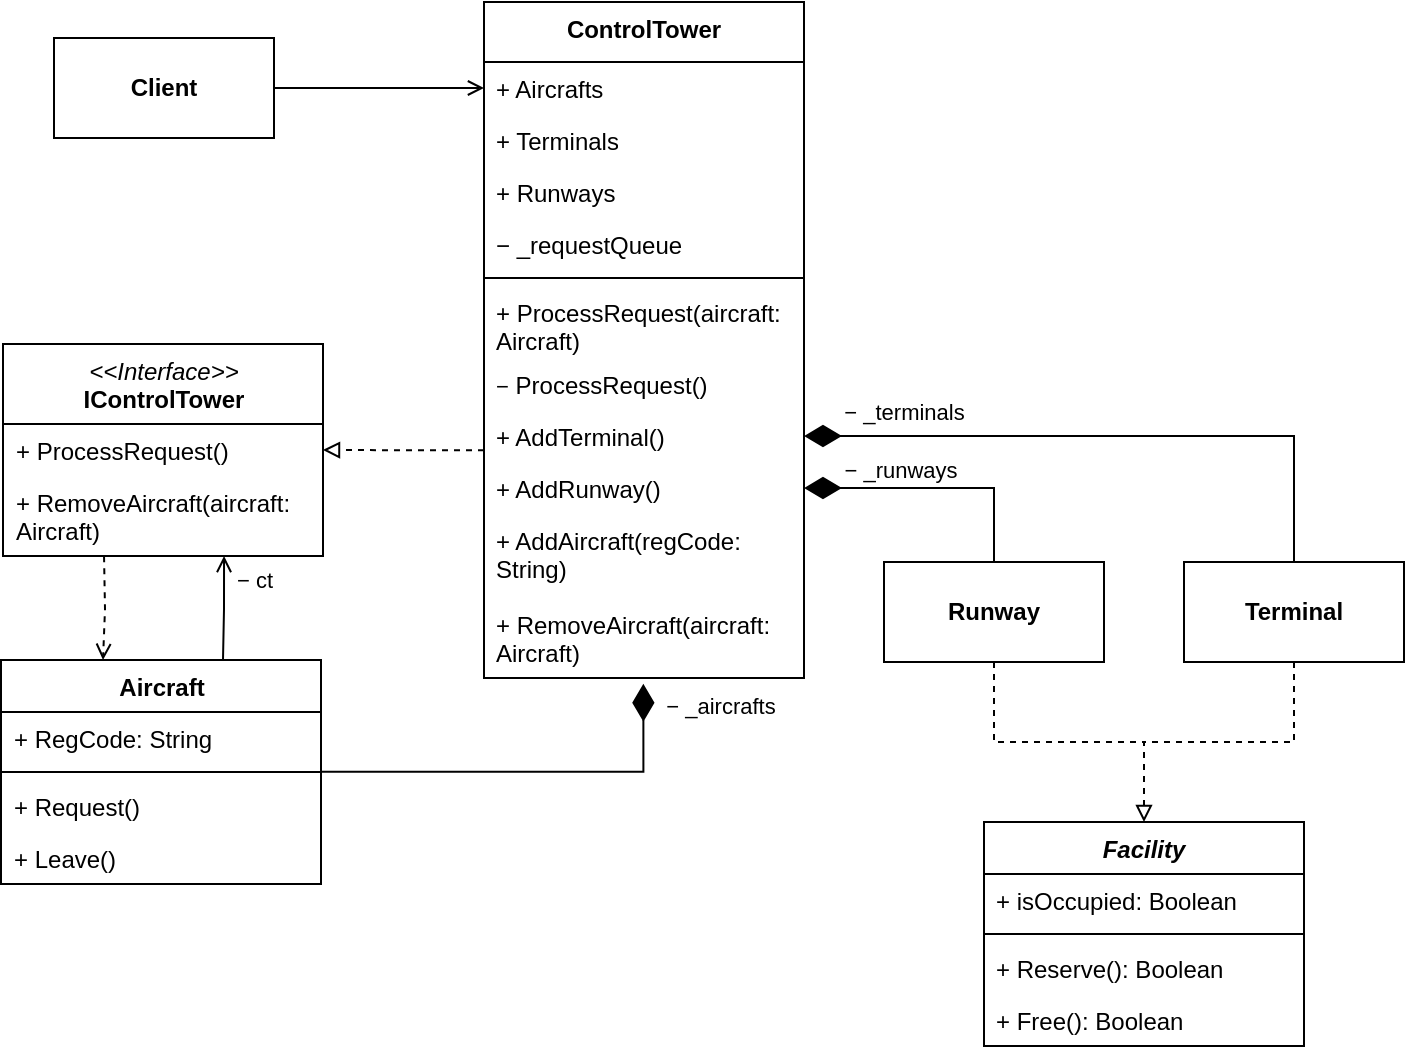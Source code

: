 <mxfile version="26.1.3">
  <diagram name="Страница — 1" id="-ib7266EB5S8g2tcUZhr">
    <mxGraphModel dx="2875" dy="670" grid="1" gridSize="10" guides="1" tooltips="1" connect="1" arrows="1" fold="1" page="1" pageScale="1" pageWidth="827" pageHeight="1169" math="0" shadow="0">
      <root>
        <mxCell id="0" />
        <mxCell id="1" parent="0" />
        <mxCell id="kHLHkiWtOestk78m9944-14" value="&lt;i style=&quot;font-weight: 400;&quot;&gt;&amp;lt;&amp;lt;Interface&amp;gt;&amp;gt;&lt;/i&gt;&lt;br&gt;IControlTower" style="swimlane;fontStyle=1;align=center;verticalAlign=top;childLayout=stackLayout;horizontal=1;startSize=40;horizontalStack=0;resizeParent=1;resizeParentMax=0;resizeLast=0;collapsible=1;marginBottom=0;whiteSpace=wrap;html=1;" parent="1" vertex="1">
          <mxGeometry x="-1600.5" y="211" width="160" height="106" as="geometry" />
        </mxCell>
        <mxCell id="kHLHkiWtOestk78m9944-17" value="+ ProcessRequest()" style="text;strokeColor=none;fillColor=none;align=left;verticalAlign=top;spacingLeft=4;spacingRight=4;overflow=hidden;rotatable=0;points=[[0,0.5],[1,0.5]];portConstraint=eastwest;whiteSpace=wrap;html=1;" parent="kHLHkiWtOestk78m9944-14" vertex="1">
          <mxGeometry y="40" width="160" height="26" as="geometry" />
        </mxCell>
        <mxCell id="40kV6uAOplDrr8OEuX_--26" value="+ RemoveAircraft(aircraft: Aircraft)" style="text;strokeColor=none;fillColor=none;align=left;verticalAlign=top;spacingLeft=4;spacingRight=4;overflow=hidden;rotatable=0;points=[[0,0.5],[1,0.5]];portConstraint=eastwest;whiteSpace=wrap;html=1;" parent="kHLHkiWtOestk78m9944-14" vertex="1">
          <mxGeometry y="66" width="160" height="40" as="geometry" />
        </mxCell>
        <mxCell id="kHLHkiWtOestk78m9944-18" value="Aircraft" style="swimlane;fontStyle=1;align=center;verticalAlign=top;childLayout=stackLayout;horizontal=1;startSize=26;horizontalStack=0;resizeParent=1;resizeParentMax=0;resizeLast=0;collapsible=1;marginBottom=0;whiteSpace=wrap;html=1;" parent="1" vertex="1">
          <mxGeometry x="-1601.5" y="369" width="160" height="112" as="geometry" />
        </mxCell>
        <mxCell id="kHLHkiWtOestk78m9944-19" value="+ RegCode: String" style="text;strokeColor=none;fillColor=none;align=left;verticalAlign=top;spacingLeft=4;spacingRight=4;overflow=hidden;rotatable=0;points=[[0,0.5],[1,0.5]];portConstraint=eastwest;whiteSpace=wrap;html=1;" parent="kHLHkiWtOestk78m9944-18" vertex="1">
          <mxGeometry y="26" width="160" height="26" as="geometry" />
        </mxCell>
        <mxCell id="kHLHkiWtOestk78m9944-20" value="" style="line;strokeWidth=1;fillColor=none;align=left;verticalAlign=middle;spacingTop=-1;spacingLeft=3;spacingRight=3;rotatable=0;labelPosition=right;points=[];portConstraint=eastwest;strokeColor=inherit;" parent="kHLHkiWtOestk78m9944-18" vertex="1">
          <mxGeometry y="52" width="160" height="8" as="geometry" />
        </mxCell>
        <mxCell id="kHLHkiWtOestk78m9944-21" value="+ Request()" style="text;strokeColor=none;fillColor=none;align=left;verticalAlign=top;spacingLeft=4;spacingRight=4;overflow=hidden;rotatable=0;points=[[0,0.5],[1,0.5]];portConstraint=eastwest;whiteSpace=wrap;html=1;" parent="kHLHkiWtOestk78m9944-18" vertex="1">
          <mxGeometry y="60" width="160" height="26" as="geometry" />
        </mxCell>
        <mxCell id="6dReb3-XUtOYC0sEp73R-54" value="+ Leave()" style="text;strokeColor=none;fillColor=none;align=left;verticalAlign=top;spacingLeft=4;spacingRight=4;overflow=hidden;rotatable=0;points=[[0,0.5],[1,0.5]];portConstraint=eastwest;whiteSpace=wrap;html=1;" parent="kHLHkiWtOestk78m9944-18" vertex="1">
          <mxGeometry y="86" width="160" height="26" as="geometry" />
        </mxCell>
        <mxCell id="6dReb3-XUtOYC0sEp73R-25" value="&lt;i&gt;Facility&lt;/i&gt;" style="swimlane;fontStyle=1;align=center;verticalAlign=top;childLayout=stackLayout;horizontal=1;startSize=26;horizontalStack=0;resizeParent=1;resizeParentMax=0;resizeLast=0;collapsible=1;marginBottom=0;whiteSpace=wrap;html=1;" parent="1" vertex="1">
          <mxGeometry x="-1110" y="450" width="160" height="112" as="geometry" />
        </mxCell>
        <mxCell id="6dReb3-XUtOYC0sEp73R-26" value="+&amp;nbsp;isOccupied: Boolean" style="text;strokeColor=none;fillColor=none;align=left;verticalAlign=top;spacingLeft=4;spacingRight=4;overflow=hidden;rotatable=0;points=[[0,0.5],[1,0.5]];portConstraint=eastwest;whiteSpace=wrap;html=1;" parent="6dReb3-XUtOYC0sEp73R-25" vertex="1">
          <mxGeometry y="26" width="160" height="26" as="geometry" />
        </mxCell>
        <mxCell id="6dReb3-XUtOYC0sEp73R-27" value="" style="line;strokeWidth=1;fillColor=none;align=left;verticalAlign=middle;spacingTop=-1;spacingLeft=3;spacingRight=3;rotatable=0;labelPosition=right;points=[];portConstraint=eastwest;strokeColor=inherit;" parent="6dReb3-XUtOYC0sEp73R-25" vertex="1">
          <mxGeometry y="52" width="160" height="8" as="geometry" />
        </mxCell>
        <mxCell id="6dReb3-XUtOYC0sEp73R-28" value="+ Reserve(): Boolean" style="text;strokeColor=none;fillColor=none;align=left;verticalAlign=top;spacingLeft=4;spacingRight=4;overflow=hidden;rotatable=0;points=[[0,0.5],[1,0.5]];portConstraint=eastwest;whiteSpace=wrap;html=1;" parent="6dReb3-XUtOYC0sEp73R-25" vertex="1">
          <mxGeometry y="60" width="160" height="26" as="geometry" />
        </mxCell>
        <mxCell id="6dReb3-XUtOYC0sEp73R-29" value="+ Free(): Boolean" style="text;strokeColor=none;fillColor=none;align=left;verticalAlign=top;spacingLeft=4;spacingRight=4;overflow=hidden;rotatable=0;points=[[0,0.5],[1,0.5]];portConstraint=eastwest;whiteSpace=wrap;html=1;" parent="6dReb3-XUtOYC0sEp73R-25" vertex="1">
          <mxGeometry y="86" width="160" height="26" as="geometry" />
        </mxCell>
        <mxCell id="6dReb3-XUtOYC0sEp73R-38" style="edgeStyle=orthogonalEdgeStyle;rounded=0;orthogonalLoop=1;jettySize=auto;html=1;entryX=0.5;entryY=0;entryDx=0;entryDy=0;dashed=1;endArrow=block;endFill=0;" parent="1" source="6dReb3-XUtOYC0sEp73R-31" target="6dReb3-XUtOYC0sEp73R-25" edge="1">
          <mxGeometry relative="1" as="geometry" />
        </mxCell>
        <mxCell id="40kV6uAOplDrr8OEuX_--13" style="edgeStyle=orthogonalEdgeStyle;rounded=0;orthogonalLoop=1;jettySize=auto;html=1;entryX=1;entryY=0.5;entryDx=0;entryDy=0;endArrow=diamondThin;endFill=1;endSize=16;" parent="1" source="6dReb3-XUtOYC0sEp73R-31" target="40kV6uAOplDrr8OEuX_--6" edge="1">
          <mxGeometry relative="1" as="geometry" />
        </mxCell>
        <mxCell id="40kV6uAOplDrr8OEuX_--17" value="− _runways" style="edgeLabel;html=1;align=center;verticalAlign=middle;resizable=0;points=[];" parent="40kV6uAOplDrr8OEuX_--13" vertex="1" connectable="0">
          <mxGeometry x="0.771" y="-1" relative="1" as="geometry">
            <mxPoint x="33" y="-8" as="offset" />
          </mxGeometry>
        </mxCell>
        <mxCell id="6dReb3-XUtOYC0sEp73R-31" value="&lt;span style=&quot;font-weight: 700;&quot;&gt;Runway&lt;/span&gt;" style="html=1;whiteSpace=wrap;" parent="1" vertex="1">
          <mxGeometry x="-1160" y="320" width="110" height="50" as="geometry" />
        </mxCell>
        <mxCell id="6dReb3-XUtOYC0sEp73R-40" style="edgeStyle=orthogonalEdgeStyle;rounded=0;orthogonalLoop=1;jettySize=auto;html=1;endArrow=none;startFill=0;dashed=1;" parent="1" source="6dReb3-XUtOYC0sEp73R-32" edge="1">
          <mxGeometry relative="1" as="geometry">
            <mxPoint x="-1030" y="410" as="targetPoint" />
            <Array as="points">
              <mxPoint x="-955" y="410" />
            </Array>
          </mxGeometry>
        </mxCell>
        <mxCell id="40kV6uAOplDrr8OEuX_--14" style="edgeStyle=orthogonalEdgeStyle;rounded=0;orthogonalLoop=1;jettySize=auto;html=1;entryX=1;entryY=0.5;entryDx=0;entryDy=0;endArrow=diamondThin;endFill=1;endSize=16;" parent="1" source="6dReb3-XUtOYC0sEp73R-32" target="40kV6uAOplDrr8OEuX_--7" edge="1">
          <mxGeometry relative="1" as="geometry" />
        </mxCell>
        <mxCell id="40kV6uAOplDrr8OEuX_--15" value="− _terminals" style="edgeLabel;align=center;verticalAlign=middle;resizable=0;points=[];horizontal=1;" parent="40kV6uAOplDrr8OEuX_--14" vertex="1" connectable="0">
          <mxGeometry x="0.852" y="-2" relative="1" as="geometry">
            <mxPoint x="27" y="-11" as="offset" />
          </mxGeometry>
        </mxCell>
        <mxCell id="6dReb3-XUtOYC0sEp73R-32" value="&lt;span style=&quot;font-weight: 700;&quot;&gt;Terminal&lt;/span&gt;" style="html=1;whiteSpace=wrap;" parent="1" vertex="1">
          <mxGeometry x="-1010" y="320" width="110" height="50" as="geometry" />
        </mxCell>
        <mxCell id="40kV6uAOplDrr8OEuX_--2" value="ControlTower" style="swimlane;fontStyle=1;align=center;verticalAlign=top;childLayout=stackLayout;horizontal=1;startSize=30;horizontalStack=0;resizeParent=1;resizeParentMax=0;resizeLast=0;collapsible=1;marginBottom=0;whiteSpace=wrap;html=1;" parent="1" vertex="1">
          <mxGeometry x="-1360" y="40" width="160" height="338" as="geometry" />
        </mxCell>
        <mxCell id="40kV6uAOplDrr8OEuX_--22" value="+ Aircrafts" style="text;strokeColor=none;fillColor=none;align=left;verticalAlign=top;spacingLeft=4;spacingRight=4;overflow=hidden;rotatable=0;points=[[0,0.5],[1,0.5]];portConstraint=eastwest;whiteSpace=wrap;html=1;" parent="40kV6uAOplDrr8OEuX_--2" vertex="1">
          <mxGeometry y="30" width="160" height="26" as="geometry" />
        </mxCell>
        <mxCell id="40kV6uAOplDrr8OEuX_--34" value="+ Terminals" style="text;strokeColor=none;fillColor=none;align=left;verticalAlign=top;spacingLeft=4;spacingRight=4;overflow=hidden;rotatable=0;points=[[0,0.5],[1,0.5]];portConstraint=eastwest;whiteSpace=wrap;html=1;" parent="40kV6uAOplDrr8OEuX_--2" vertex="1">
          <mxGeometry y="56" width="160" height="26" as="geometry" />
        </mxCell>
        <mxCell id="40kV6uAOplDrr8OEuX_--35" value="+ Runways" style="text;strokeColor=none;fillColor=none;align=left;verticalAlign=top;spacingLeft=4;spacingRight=4;overflow=hidden;rotatable=0;points=[[0,0.5],[1,0.5]];portConstraint=eastwest;whiteSpace=wrap;html=1;" parent="40kV6uAOplDrr8OEuX_--2" vertex="1">
          <mxGeometry y="82" width="160" height="26" as="geometry" />
        </mxCell>
        <mxCell id="40kV6uAOplDrr8OEuX_--25" value="− _requestQueue" style="text;strokeColor=none;fillColor=none;align=left;verticalAlign=top;spacingLeft=4;spacingRight=4;overflow=hidden;rotatable=0;points=[[0,0.5],[1,0.5]];portConstraint=eastwest;whiteSpace=wrap;html=1;" parent="40kV6uAOplDrr8OEuX_--2" vertex="1">
          <mxGeometry y="108" width="160" height="26" as="geometry" />
        </mxCell>
        <mxCell id="40kV6uAOplDrr8OEuX_--21" value="" style="line;strokeWidth=1;fillColor=none;align=left;verticalAlign=middle;spacingTop=-1;spacingLeft=3;spacingRight=3;rotatable=0;labelPosition=right;points=[];portConstraint=eastwest;strokeColor=inherit;" parent="40kV6uAOplDrr8OEuX_--2" vertex="1">
          <mxGeometry y="134" width="160" height="8" as="geometry" />
        </mxCell>
        <mxCell id="40kV6uAOplDrr8OEuX_--5" value="+ ProcessRequest(aircraft: Aircraft)" style="text;strokeColor=none;fillColor=none;align=left;verticalAlign=top;spacingLeft=4;spacingRight=4;overflow=hidden;rotatable=0;points=[[0,0.5],[1,0.5]];portConstraint=eastwest;whiteSpace=wrap;html=1;" parent="40kV6uAOplDrr8OEuX_--2" vertex="1">
          <mxGeometry y="142" width="160" height="36" as="geometry" />
        </mxCell>
        <mxCell id="5N7L9bHLZSuBW4NOluEt-3" value="&lt;span style=&quot;text-wrap-mode: nowrap; font-size: 11px; text-align: center; background-color: rgb(255, 255, 255);&quot;&gt;−&lt;/span&gt;&amp;nbsp;ProcessRequest()" style="text;strokeColor=none;fillColor=none;align=left;verticalAlign=top;spacingLeft=4;spacingRight=4;overflow=hidden;rotatable=0;points=[[0,0.5],[1,0.5]];portConstraint=eastwest;whiteSpace=wrap;html=1;" vertex="1" parent="40kV6uAOplDrr8OEuX_--2">
          <mxGeometry y="178" width="160" height="26" as="geometry" />
        </mxCell>
        <mxCell id="40kV6uAOplDrr8OEuX_--7" value="+ AddTerminal()" style="text;strokeColor=none;fillColor=none;align=left;verticalAlign=top;spacingLeft=4;spacingRight=4;overflow=hidden;rotatable=0;points=[[0,0.5],[1,0.5]];portConstraint=eastwest;whiteSpace=wrap;html=1;" parent="40kV6uAOplDrr8OEuX_--2" vertex="1">
          <mxGeometry y="204" width="160" height="26" as="geometry" />
        </mxCell>
        <mxCell id="40kV6uAOplDrr8OEuX_--6" value="+ AddRunway()" style="text;strokeColor=none;fillColor=none;align=left;verticalAlign=top;spacingLeft=4;spacingRight=4;overflow=hidden;rotatable=0;points=[[0,0.5],[1,0.5]];portConstraint=eastwest;whiteSpace=wrap;html=1;" parent="40kV6uAOplDrr8OEuX_--2" vertex="1">
          <mxGeometry y="230" width="160" height="26" as="geometry" />
        </mxCell>
        <mxCell id="40kV6uAOplDrr8OEuX_--8" value="+ AddAircraft(regCode: String)" style="text;strokeColor=none;fillColor=none;align=left;verticalAlign=top;spacingLeft=4;spacingRight=4;overflow=hidden;rotatable=0;points=[[0,0.5],[1,0.5]];portConstraint=eastwest;whiteSpace=wrap;html=1;" parent="40kV6uAOplDrr8OEuX_--2" vertex="1">
          <mxGeometry y="256" width="160" height="42" as="geometry" />
        </mxCell>
        <mxCell id="40kV6uAOplDrr8OEuX_--9" value="+ RemoveAircraft(aircraft: Aircraft)" style="text;strokeColor=none;fillColor=none;align=left;verticalAlign=top;spacingLeft=4;spacingRight=4;overflow=hidden;rotatable=0;points=[[0,0.5],[1,0.5]];portConstraint=eastwest;whiteSpace=wrap;html=1;" parent="40kV6uAOplDrr8OEuX_--2" vertex="1">
          <mxGeometry y="298" width="160" height="40" as="geometry" />
        </mxCell>
        <mxCell id="40kV6uAOplDrr8OEuX_--19" style="edgeStyle=orthogonalEdgeStyle;rounded=0;orthogonalLoop=1;jettySize=auto;html=1;endArrow=diamondThin;endFill=1;endSize=16;entryX=0.498;entryY=1.072;entryDx=0;entryDy=0;entryPerimeter=0;exitX=0.998;exitY=0.492;exitDx=0;exitDy=0;exitPerimeter=0;" parent="1" source="kHLHkiWtOestk78m9944-20" target="40kV6uAOplDrr8OEuX_--9" edge="1">
          <mxGeometry relative="1" as="geometry">
            <mxPoint x="-1440" y="426" as="sourcePoint" />
            <mxPoint x="-1281" y="240" as="targetPoint" />
            <Array as="points">
              <mxPoint x="-1280" y="425" />
            </Array>
          </mxGeometry>
        </mxCell>
        <mxCell id="40kV6uAOplDrr8OEuX_--20" value="− _aircrafts" style="edgeLabel;html=1;align=center;verticalAlign=middle;resizable=0;points=[];" parent="40kV6uAOplDrr8OEuX_--19" vertex="1" connectable="0">
          <mxGeometry x="0.846" y="-1" relative="1" as="geometry">
            <mxPoint x="37" y="-5" as="offset" />
          </mxGeometry>
        </mxCell>
        <mxCell id="40kV6uAOplDrr8OEuX_--24" style="edgeStyle=orthogonalEdgeStyle;rounded=0;orthogonalLoop=1;jettySize=auto;html=1;endArrow=open;endFill=0;" parent="1" source="40kV6uAOplDrr8OEuX_--23" target="40kV6uAOplDrr8OEuX_--22" edge="1">
          <mxGeometry relative="1" as="geometry" />
        </mxCell>
        <mxCell id="40kV6uAOplDrr8OEuX_--23" value="&lt;b&gt;Client&lt;/b&gt;" style="html=1;whiteSpace=wrap;" parent="1" vertex="1">
          <mxGeometry x="-1575" y="58" width="110" height="50" as="geometry" />
        </mxCell>
        <mxCell id="40kV6uAOplDrr8OEuX_--30" style="edgeStyle=orthogonalEdgeStyle;rounded=0;orthogonalLoop=1;jettySize=auto;html=1;entryX=0.497;entryY=1.003;entryDx=0;entryDy=0;entryPerimeter=0;endArrow=open;endFill=0;" parent="1" edge="1">
          <mxGeometry relative="1" as="geometry">
            <mxPoint x="-1490.5" y="368.88" as="sourcePoint" />
            <mxPoint x="-1489.98" y="317" as="targetPoint" />
          </mxGeometry>
        </mxCell>
        <mxCell id="40kV6uAOplDrr8OEuX_--33" value="− ct" style="edgeLabel;align=center;verticalAlign=middle;resizable=0;points=[];" parent="40kV6uAOplDrr8OEuX_--30" vertex="1" connectable="0">
          <mxGeometry x="0.493" y="2" relative="1" as="geometry">
            <mxPoint x="17" y="-2" as="offset" />
          </mxGeometry>
        </mxCell>
        <mxCell id="40kV6uAOplDrr8OEuX_--29" style="edgeStyle=orthogonalEdgeStyle;rounded=0;orthogonalLoop=1;jettySize=auto;html=1;endArrow=block;endFill=0;exitX=0;exitY=0.773;exitDx=0;exitDy=0;dashed=1;exitPerimeter=0;" parent="1" source="40kV6uAOplDrr8OEuX_--7" target="kHLHkiWtOestk78m9944-14" edge="1">
          <mxGeometry relative="1" as="geometry">
            <Array as="points" />
          </mxGeometry>
        </mxCell>
        <mxCell id="40kV6uAOplDrr8OEuX_--32" style="edgeStyle=orthogonalEdgeStyle;rounded=0;orthogonalLoop=1;jettySize=auto;html=1;entryX=0.497;entryY=1.003;entryDx=0;entryDy=0;entryPerimeter=0;endArrow=open;endFill=0;dashed=1;" parent="1" edge="1">
          <mxGeometry relative="1" as="geometry">
            <mxPoint x="-1549.98" y="317.12" as="sourcePoint" />
            <mxPoint x="-1550.5" y="369" as="targetPoint" />
          </mxGeometry>
        </mxCell>
      </root>
    </mxGraphModel>
  </diagram>
</mxfile>
